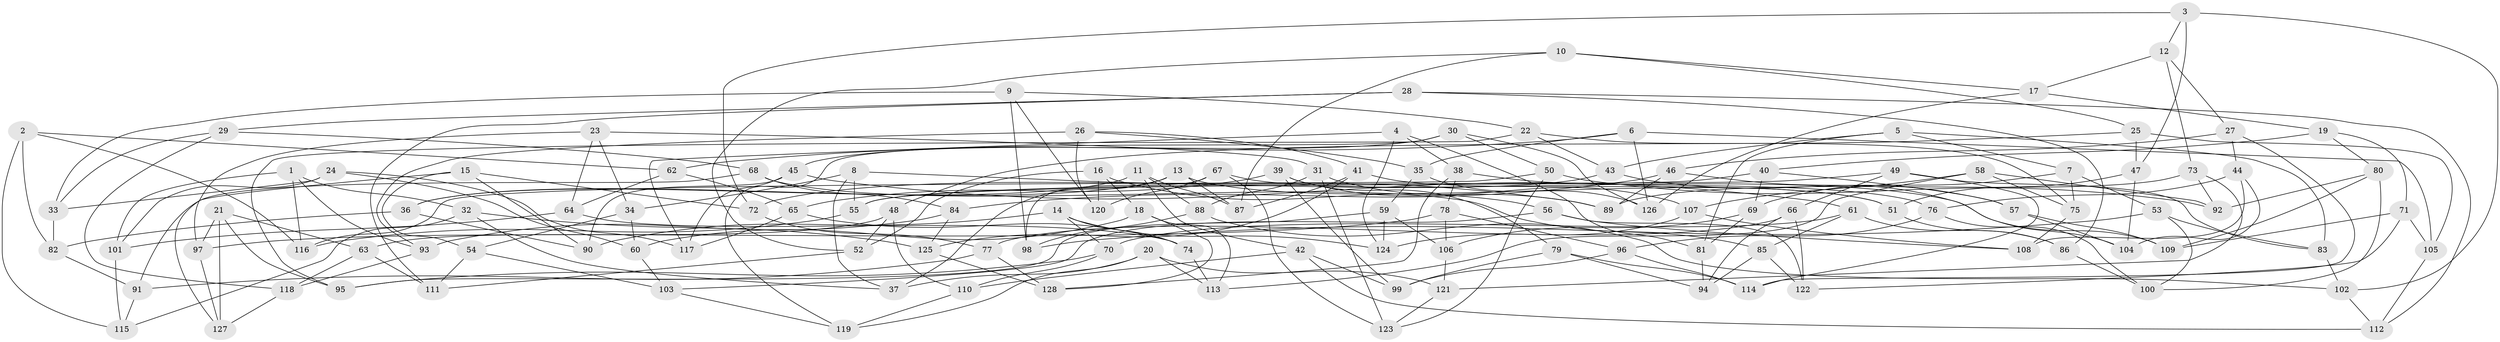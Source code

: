 // coarse degree distribution, {4: 0.358974358974359, 6: 0.5897435897435898, 5: 0.05128205128205128}
// Generated by graph-tools (version 1.1) at 2025/52/02/27/25 19:52:33]
// undirected, 128 vertices, 256 edges
graph export_dot {
graph [start="1"]
  node [color=gray90,style=filled];
  1;
  2;
  3;
  4;
  5;
  6;
  7;
  8;
  9;
  10;
  11;
  12;
  13;
  14;
  15;
  16;
  17;
  18;
  19;
  20;
  21;
  22;
  23;
  24;
  25;
  26;
  27;
  28;
  29;
  30;
  31;
  32;
  33;
  34;
  35;
  36;
  37;
  38;
  39;
  40;
  41;
  42;
  43;
  44;
  45;
  46;
  47;
  48;
  49;
  50;
  51;
  52;
  53;
  54;
  55;
  56;
  57;
  58;
  59;
  60;
  61;
  62;
  63;
  64;
  65;
  66;
  67;
  68;
  69;
  70;
  71;
  72;
  73;
  74;
  75;
  76;
  77;
  78;
  79;
  80;
  81;
  82;
  83;
  84;
  85;
  86;
  87;
  88;
  89;
  90;
  91;
  92;
  93;
  94;
  95;
  96;
  97;
  98;
  99;
  100;
  101;
  102;
  103;
  104;
  105;
  106;
  107;
  108;
  109;
  110;
  111;
  112;
  113;
  114;
  115;
  116;
  117;
  118;
  119;
  120;
  121;
  122;
  123;
  124;
  125;
  126;
  127;
  128;
  1 -- 101;
  1 -- 93;
  1 -- 32;
  1 -- 116;
  2 -- 62;
  2 -- 82;
  2 -- 115;
  2 -- 116;
  3 -- 102;
  3 -- 12;
  3 -- 47;
  3 -- 72;
  4 -- 81;
  4 -- 117;
  4 -- 38;
  4 -- 124;
  5 -- 81;
  5 -- 7;
  5 -- 43;
  5 -- 83;
  6 -- 105;
  6 -- 126;
  6 -- 62;
  6 -- 35;
  7 -- 75;
  7 -- 53;
  7 -- 69;
  8 -- 89;
  8 -- 37;
  8 -- 34;
  8 -- 55;
  9 -- 22;
  9 -- 98;
  9 -- 33;
  9 -- 120;
  10 -- 25;
  10 -- 52;
  10 -- 87;
  10 -- 17;
  11 -- 42;
  11 -- 36;
  11 -- 88;
  11 -- 87;
  12 -- 73;
  12 -- 17;
  12 -- 27;
  13 -- 87;
  13 -- 51;
  13 -- 36;
  13 -- 37;
  14 -- 74;
  14 -- 124;
  14 -- 70;
  14 -- 90;
  15 -- 127;
  15 -- 54;
  15 -- 90;
  15 -- 72;
  16 -- 56;
  16 -- 18;
  16 -- 120;
  16 -- 52;
  17 -- 126;
  17 -- 19;
  18 -- 113;
  18 -- 60;
  18 -- 128;
  19 -- 71;
  19 -- 40;
  19 -- 80;
  20 -- 37;
  20 -- 119;
  20 -- 121;
  20 -- 113;
  21 -- 97;
  21 -- 95;
  21 -- 127;
  21 -- 63;
  22 -- 75;
  22 -- 95;
  22 -- 43;
  23 -- 64;
  23 -- 31;
  23 -- 34;
  23 -- 97;
  24 -- 101;
  24 -- 117;
  24 -- 60;
  24 -- 33;
  25 -- 47;
  25 -- 48;
  25 -- 105;
  26 -- 93;
  26 -- 41;
  26 -- 35;
  26 -- 120;
  27 -- 114;
  27 -- 44;
  27 -- 46;
  28 -- 111;
  28 -- 29;
  28 -- 86;
  28 -- 112;
  29 -- 68;
  29 -- 33;
  29 -- 118;
  30 -- 119;
  30 -- 126;
  30 -- 45;
  30 -- 50;
  31 -- 107;
  31 -- 88;
  31 -- 123;
  32 -- 115;
  32 -- 125;
  32 -- 37;
  33 -- 82;
  34 -- 54;
  34 -- 60;
  35 -- 126;
  35 -- 59;
  36 -- 82;
  36 -- 90;
  38 -- 76;
  38 -- 78;
  38 -- 128;
  39 -- 79;
  39 -- 65;
  39 -- 89;
  39 -- 99;
  40 -- 57;
  40 -- 55;
  40 -- 69;
  41 -- 87;
  41 -- 51;
  41 -- 125;
  42 -- 99;
  42 -- 110;
  42 -- 112;
  43 -- 57;
  43 -- 72;
  44 -- 108;
  44 -- 104;
  44 -- 76;
  45 -- 117;
  45 -- 61;
  45 -- 90;
  46 -- 84;
  46 -- 104;
  46 -- 89;
  47 -- 51;
  47 -- 104;
  48 -- 110;
  48 -- 63;
  48 -- 52;
  49 -- 55;
  49 -- 83;
  49 -- 114;
  49 -- 66;
  50 -- 92;
  50 -- 123;
  50 -- 116;
  51 -- 86;
  52 -- 111;
  53 -- 100;
  53 -- 98;
  53 -- 83;
  54 -- 111;
  54 -- 103;
  55 -- 116;
  56 -- 108;
  56 -- 103;
  56 -- 122;
  57 -- 109;
  57 -- 104;
  58 -- 92;
  58 -- 113;
  58 -- 75;
  58 -- 107;
  59 -- 106;
  59 -- 124;
  59 -- 95;
  60 -- 103;
  61 -- 86;
  61 -- 70;
  61 -- 85;
  62 -- 64;
  62 -- 65;
  63 -- 118;
  63 -- 111;
  64 -- 74;
  64 -- 101;
  65 -- 117;
  65 -- 74;
  66 -- 94;
  66 -- 122;
  66 -- 77;
  67 -- 123;
  67 -- 120;
  67 -- 98;
  67 -- 109;
  68 -- 84;
  68 -- 91;
  68 -- 85;
  69 -- 106;
  69 -- 81;
  70 -- 110;
  70 -- 95;
  71 -- 105;
  71 -- 122;
  71 -- 109;
  72 -- 77;
  73 -- 92;
  73 -- 89;
  73 -- 121;
  74 -- 113;
  75 -- 108;
  76 -- 100;
  76 -- 96;
  77 -- 128;
  77 -- 91;
  78 -- 96;
  78 -- 97;
  78 -- 106;
  79 -- 94;
  79 -- 99;
  79 -- 114;
  80 -- 92;
  80 -- 100;
  80 -- 109;
  81 -- 94;
  82 -- 91;
  83 -- 102;
  84 -- 93;
  84 -- 125;
  85 -- 94;
  85 -- 122;
  86 -- 100;
  88 -- 98;
  88 -- 102;
  91 -- 115;
  93 -- 118;
  96 -- 114;
  96 -- 99;
  97 -- 127;
  101 -- 115;
  102 -- 112;
  103 -- 119;
  105 -- 112;
  106 -- 121;
  107 -- 124;
  107 -- 108;
  110 -- 119;
  118 -- 127;
  121 -- 123;
  125 -- 128;
}
